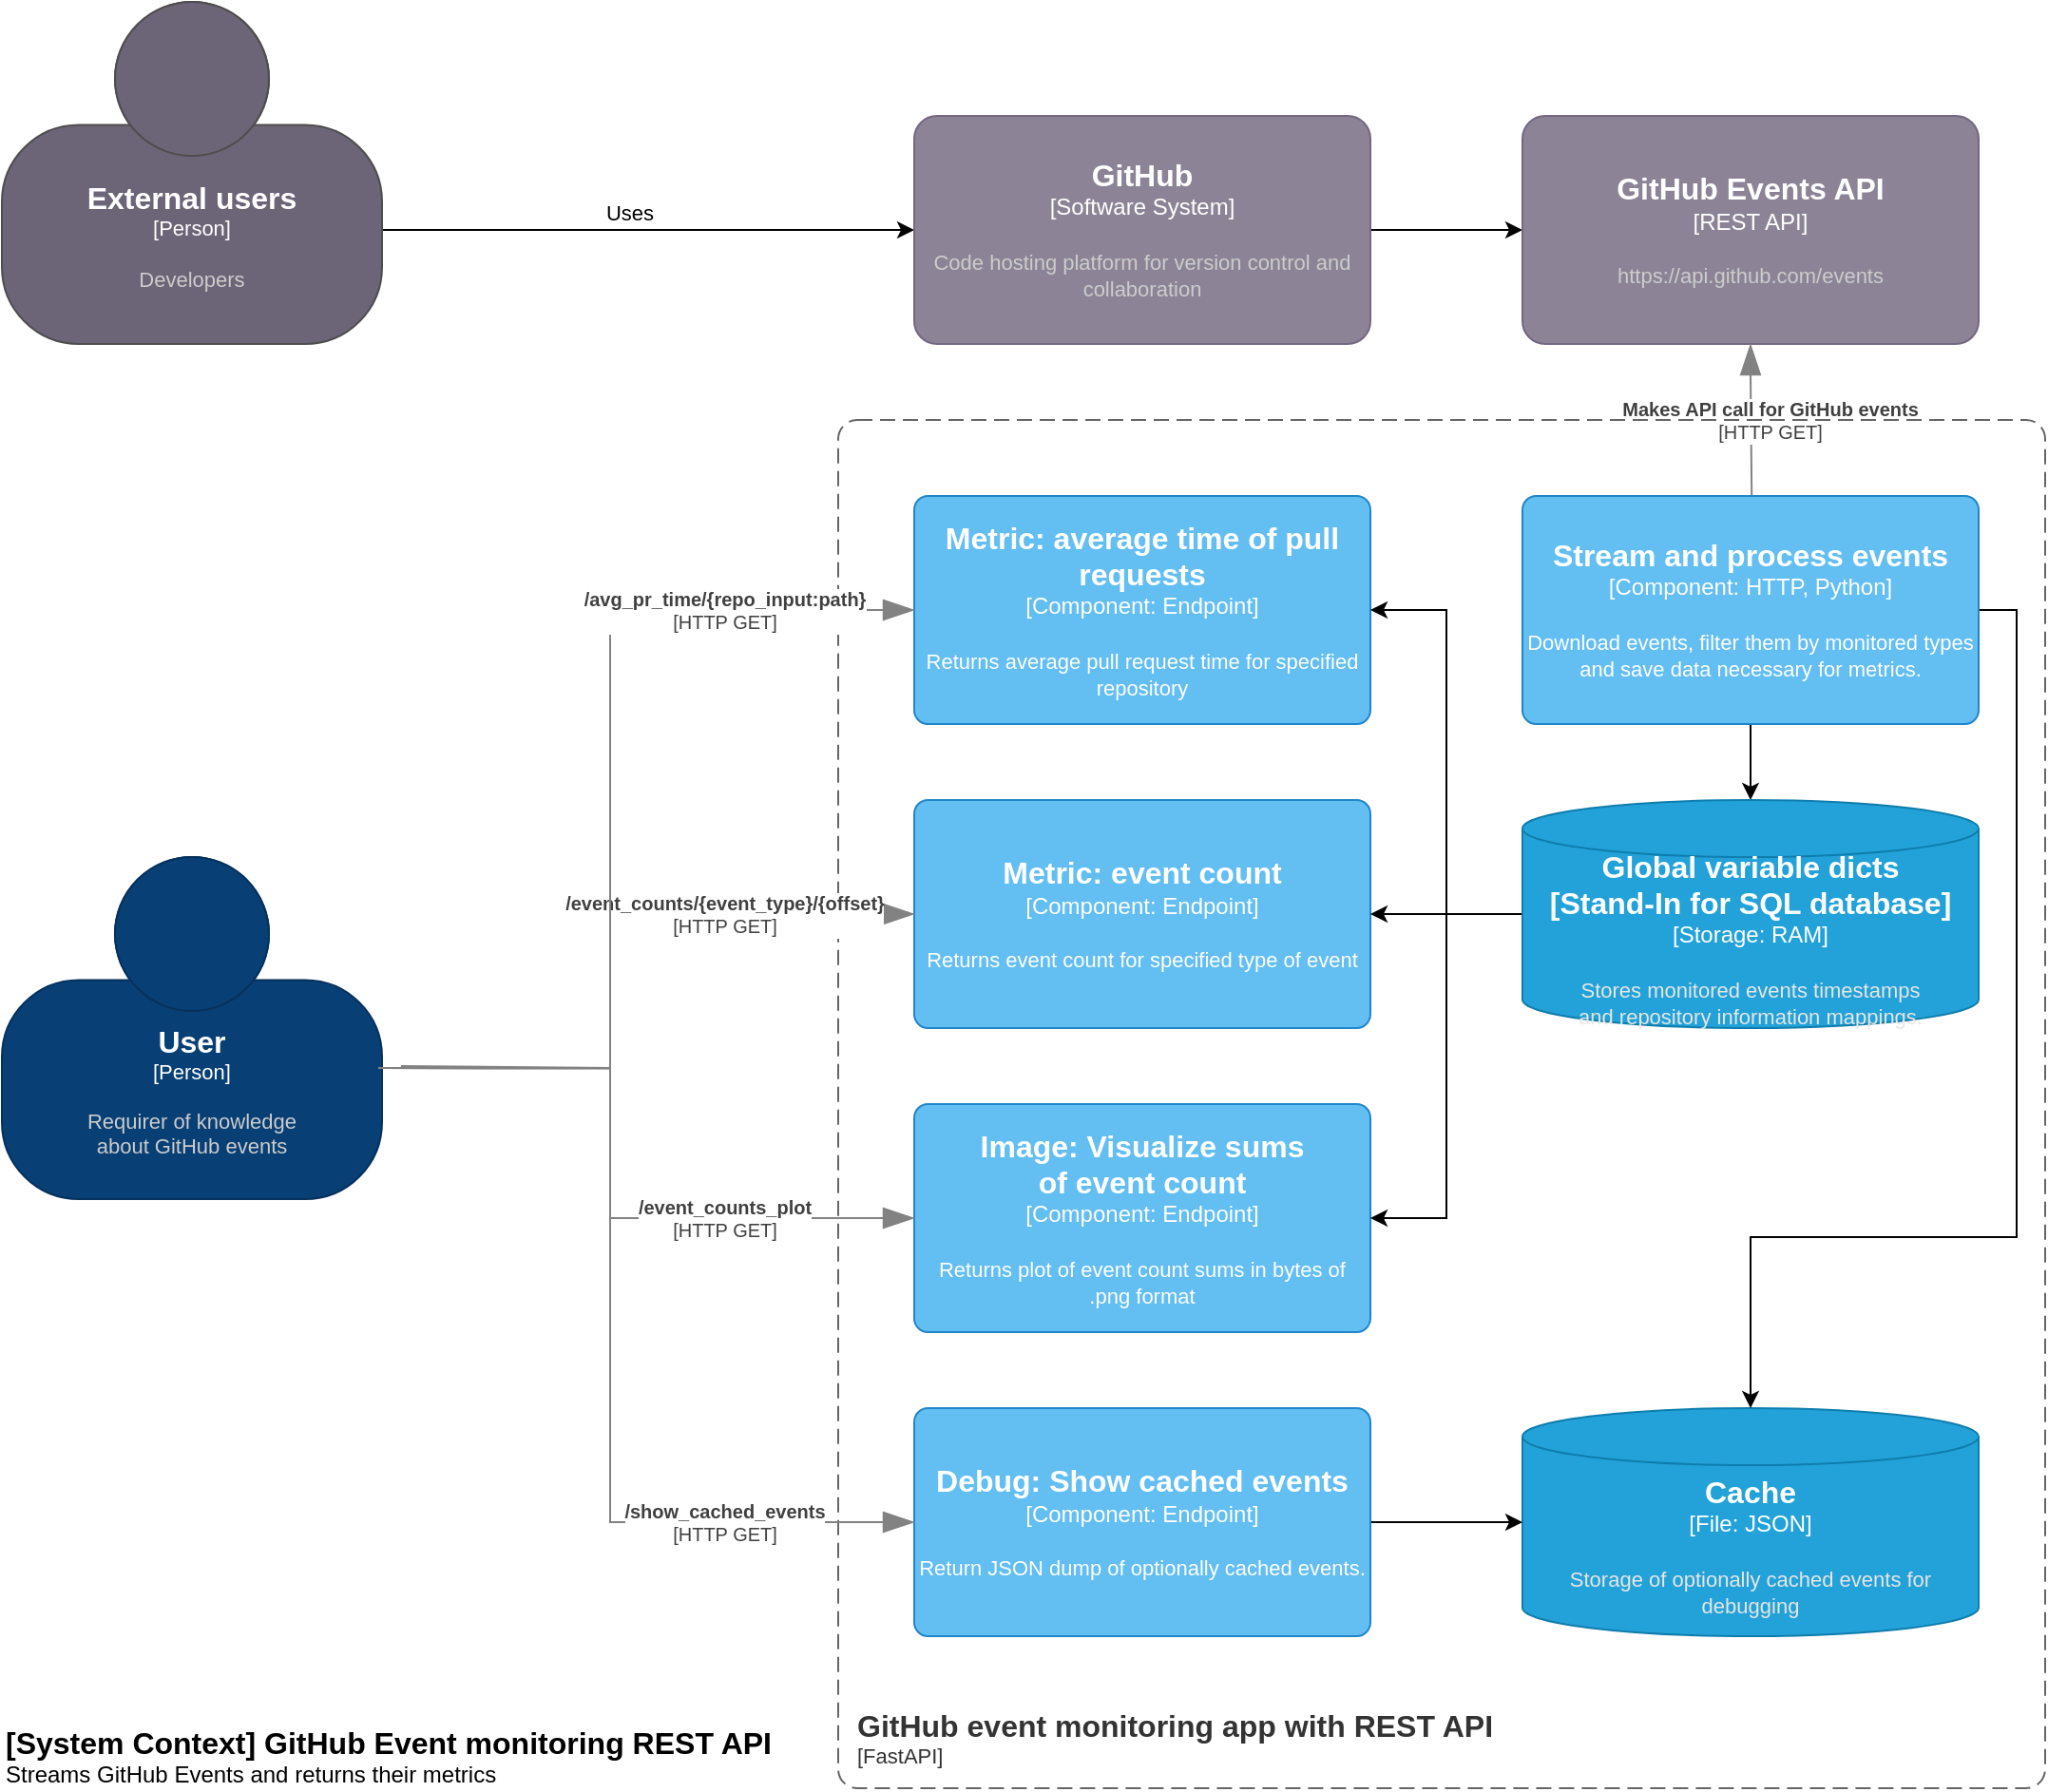 <mxfile version="21.6.8" type="device">
  <diagram name="Page-1" id="yAdaA4eNDe9w68n2MXUt">
    <mxGraphModel dx="2284" dy="751" grid="1" gridSize="10" guides="1" tooltips="1" connect="1" arrows="1" fold="1" page="1" pageScale="1" pageWidth="850" pageHeight="1100" math="0" shadow="0">
      <root>
        <mxCell id="0" />
        <mxCell id="1" parent="0" />
        <object placeholders="1" c4Name="User" c4Type="Person" c4Description="Requirer of knowledge&#xa;about GitHub events" label="&lt;font style=&quot;font-size: 16px&quot;&gt;&lt;b&gt;%c4Name%&lt;/b&gt;&lt;/font&gt;&lt;div&gt;[%c4Type%]&lt;/div&gt;&lt;br&gt;&lt;div&gt;&lt;font style=&quot;font-size: 11px&quot;&gt;&lt;font color=&quot;#cccccc&quot;&gt;%c4Description%&lt;/font&gt;&lt;/div&gt;" id="p6ehZu-bbjm6u-v6gzr4-1">
          <mxCell style="html=1;fontSize=11;dashed=0;whiteSpace=wrap;fillColor=#083F75;strokeColor=#06315C;fontColor=#ffffff;shape=mxgraph.c4.person2;align=center;metaEdit=1;points=[[0.5,0,0],[1,0.5,0],[1,0.75,0],[0.75,1,0],[0.5,1,0],[0.25,1,0],[0,0.75,0],[0,0.5,0]];resizable=0;" parent="1" vertex="1">
            <mxGeometry x="-440" y="630" width="200" height="180" as="geometry" />
          </mxCell>
        </object>
        <object placeholders="1" c4Name="[System Context] GitHub Event monitoring REST API" c4Type="ContainerScopeBoundary" c4Description="Streams GitHub Events and returns their metrics" label="&lt;font style=&quot;font-size: 16px&quot;&gt;&lt;b&gt;&lt;div style=&quot;text-align: left&quot;&gt;%c4Name%&lt;/div&gt;&lt;/b&gt;&lt;/font&gt;&lt;div style=&quot;text-align: left&quot;&gt;%c4Description%&lt;/div&gt;" id="p6ehZu-bbjm6u-v6gzr4-9">
          <mxCell style="text;html=1;strokeColor=none;fillColor=none;align=left;verticalAlign=top;whiteSpace=wrap;rounded=0;metaEdit=1;allowArrows=0;resizable=1;rotatable=0;connectable=0;recursiveResize=0;expand=0;pointerEvents=0;points=[[0.25,0,0],[0.5,0,0],[0.75,0,0],[1,0.25,0],[1,0.5,0],[1,0.75,0],[0.75,1,0],[0.5,1,0],[0.25,1,0],[0,0.75,0],[0,0.5,0],[0,0.25,0]];" parent="1" vertex="1">
            <mxGeometry x="-440" y="1080" width="410" height="40" as="geometry" />
          </mxCell>
        </object>
        <mxCell id="p6ehZu-bbjm6u-v6gzr4-12" style="edgeStyle=orthogonalEdgeStyle;rounded=0;orthogonalLoop=1;jettySize=auto;html=1;entryX=0;entryY=0.5;entryDx=0;entryDy=0;entryPerimeter=0;exitX=0.97;exitY=0.494;exitDx=0;exitDy=0;exitPerimeter=0;" parent="1" source="p6ehZu-bbjm6u-v6gzr4-10" target="p6ehZu-bbjm6u-v6gzr4-14" edge="1">
          <mxGeometry relative="1" as="geometry">
            <mxPoint x="400" y="75" as="targetPoint" />
            <mxPoint x="130" y="140" as="sourcePoint" />
            <Array as="points">
              <mxPoint x="-246" y="300" />
            </Array>
          </mxGeometry>
        </mxCell>
        <mxCell id="p6ehZu-bbjm6u-v6gzr4-13" value="Uses" style="edgeLabel;html=1;align=center;verticalAlign=middle;resizable=0;points=[];" parent="p6ehZu-bbjm6u-v6gzr4-12" vertex="1" connectable="0">
          <mxGeometry x="-0.2" relative="1" as="geometry">
            <mxPoint x="40" y="-9" as="offset" />
          </mxGeometry>
        </mxCell>
        <object placeholders="1" c4Name="External users" c4Type="Person" c4Description="Developers" label="&lt;font style=&quot;font-size: 16px&quot;&gt;&lt;b&gt;%c4Name%&lt;/b&gt;&lt;/font&gt;&lt;div&gt;[%c4Type%]&lt;/div&gt;&lt;br&gt;&lt;div&gt;&lt;font style=&quot;font-size: 11px&quot;&gt;&lt;font color=&quot;#cccccc&quot;&gt;%c4Description%&lt;/font&gt;&lt;/div&gt;" id="p6ehZu-bbjm6u-v6gzr4-10">
          <mxCell style="html=1;fontSize=11;dashed=0;whiteSpace=wrap;fillColor=#6C6477;strokeColor=#4D4D4D;fontColor=#ffffff;shape=mxgraph.c4.person2;align=center;metaEdit=1;points=[[0.5,0,0],[1,0.5,0],[1,0.75,0],[0.75,1,0],[0.5,1,0],[0.25,1,0],[0,0.75,0],[0,0.5,0]];resizable=0;" parent="1" vertex="1">
            <mxGeometry x="-440" y="180" width="200" height="180" as="geometry" />
          </mxCell>
        </object>
        <mxCell id="p6ehZu-bbjm6u-v6gzr4-28" style="edgeStyle=orthogonalEdgeStyle;rounded=0;orthogonalLoop=1;jettySize=auto;html=1;entryX=0;entryY=0.5;entryDx=0;entryDy=0;entryPerimeter=0;" parent="1" source="p6ehZu-bbjm6u-v6gzr4-14" target="p6ehZu-bbjm6u-v6gzr4-26" edge="1">
          <mxGeometry relative="1" as="geometry" />
        </mxCell>
        <object placeholders="1" c4Name="GitHub" c4Type="Software System" c4Description="Code hosting platform for version control and collaboration" label="&lt;font style=&quot;font-size: 16px&quot;&gt;&lt;b&gt;%c4Name%&lt;/b&gt;&lt;/font&gt;&lt;div&gt;[%c4Type%]&lt;/div&gt;&lt;br&gt;&lt;div&gt;&lt;font style=&quot;font-size: 11px&quot;&gt;&lt;font color=&quot;#cccccc&quot;&gt;%c4Description%&lt;/font&gt;&lt;/div&gt;" id="p6ehZu-bbjm6u-v6gzr4-14">
          <mxCell style="rounded=1;whiteSpace=wrap;html=1;labelBackgroundColor=none;fillColor=#8C8496;fontColor=#ffffff;align=center;arcSize=10;strokeColor=#736782;metaEdit=1;resizable=0;points=[[0.25,0,0],[0.5,0,0],[0.75,0,0],[1,0.25,0],[1,0.5,0],[1,0.75,0],[0.75,1,0],[0.5,1,0],[0.25,1,0],[0,0.75,0],[0,0.5,0],[0,0.25,0]];" parent="1" vertex="1">
            <mxGeometry x="40" y="240" width="240" height="120" as="geometry" />
          </mxCell>
        </object>
        <object placeholders="1" c4Name="GitHub Events API" c4Type="REST API" c4Description="https://api.github.com/events" label="&lt;font style=&quot;font-size: 16px&quot;&gt;&lt;b&gt;%c4Name%&lt;/b&gt;&lt;/font&gt;&lt;div&gt;[%c4Type%]&lt;/div&gt;&lt;br&gt;&lt;div&gt;&lt;font style=&quot;font-size: 11px&quot;&gt;&lt;font color=&quot;#cccccc&quot;&gt;%c4Description%&lt;/font&gt;&lt;/div&gt;" id="p6ehZu-bbjm6u-v6gzr4-26">
          <mxCell style="rounded=1;whiteSpace=wrap;html=1;labelBackgroundColor=none;fillColor=#8C8496;fontColor=#ffffff;align=center;arcSize=10;strokeColor=#736782;metaEdit=1;resizable=0;points=[[0.25,0,0],[0.5,0,0],[0.75,0,0],[1,0.25,0],[1,0.5,0],[1,0.75,0],[0.75,1,0],[0.5,1,0],[0.25,1,0],[0,0.75,0],[0,0.5,0],[0,0.25,0]];" parent="1" vertex="1">
            <mxGeometry x="360" y="240" width="240" height="120" as="geometry" />
          </mxCell>
        </object>
        <object placeholders="1" c4Type="Relationship" c4Technology="HTTP GET" c4Description="Makes API call for GitHub events" label="&lt;div style=&quot;text-align: left&quot;&gt;&lt;div style=&quot;text-align: center&quot;&gt;&lt;b&gt;%c4Description%&lt;/b&gt;&lt;/div&gt;&lt;div style=&quot;text-align: center&quot;&gt;[%c4Technology%]&lt;/div&gt;&lt;/div&gt;" id="p6ehZu-bbjm6u-v6gzr4-30">
          <mxCell style="endArrow=blockThin;html=1;fontSize=10;fontColor=#404040;strokeWidth=1;endFill=1;strokeColor=#828282;elbow=vertical;metaEdit=1;endSize=14;startSize=14;jumpStyle=arc;jumpSize=16;rounded=0;edgeStyle=orthogonalEdgeStyle;entryX=0.5;entryY=1;entryDx=0;entryDy=0;entryPerimeter=0;" parent="1" target="p6ehZu-bbjm6u-v6gzr4-26" edge="1">
            <mxGeometry x="0.347" y="-10" width="240" relative="1" as="geometry">
              <mxPoint x="479.5" y="480" as="sourcePoint" />
              <mxPoint x="479.5" y="360" as="targetPoint" />
              <Array as="points">
                <mxPoint x="481" y="480" />
                <mxPoint x="481" y="420" />
                <mxPoint x="480" y="420" />
                <mxPoint x="480" y="360" />
              </Array>
              <mxPoint as="offset" />
            </mxGeometry>
          </mxCell>
        </object>
        <object placeholders="1" c4Name="GitHub event monitoring app with REST API" c4Type="ContainerScopeBoundary" c4Application="FastAPI" label="&lt;font style=&quot;font-size: 16px&quot;&gt;&lt;b&gt;&lt;div style=&quot;text-align: left&quot;&gt;%c4Name%&lt;/div&gt;&lt;/b&gt;&lt;/font&gt;&lt;div style=&quot;text-align: left&quot;&gt;[%c4Application%]&lt;/div&gt;" id="p6ehZu-bbjm6u-v6gzr4-32">
          <mxCell style="rounded=1;fontSize=11;whiteSpace=wrap;html=1;dashed=1;arcSize=20;fillColor=none;strokeColor=#666666;fontColor=#333333;labelBackgroundColor=none;align=left;verticalAlign=bottom;labelBorderColor=none;spacingTop=0;spacing=10;dashPattern=8 4;metaEdit=1;rotatable=0;perimeter=rectanglePerimeter;noLabel=0;labelPadding=0;allowArrows=0;connectable=0;expand=0;recursiveResize=0;editable=1;pointerEvents=0;absoluteArcSize=1;points=[[0.25,0,0],[0.5,0,0],[0.75,0,0],[1,0.25,0],[1,0.5,0],[1,0.75,0],[0.75,1,0],[0.5,1,0],[0.25,1,0],[0,0.75,0],[0,0.5,0],[0,0.25,0]];" parent="1" vertex="1">
            <mxGeometry y="400" width="635" height="720" as="geometry" />
          </mxCell>
        </object>
        <object placeholders="1" c4Type="Cache" c4Container="File" c4Technology="JSON" c4Description="Storage of optionally cached events for debugging" label="&lt;font style=&quot;font-size: 16px&quot;&gt;&lt;b&gt;%c4Type%&lt;/b&gt;&lt;/font&gt;&lt;div&gt;[%c4Container%:&amp;nbsp;%c4Technology%]&lt;/div&gt;&lt;br&gt;&lt;div&gt;&lt;font style=&quot;font-size: 11px&quot;&gt;&lt;font color=&quot;#E6E6E6&quot;&gt;%c4Description%&lt;/font&gt;&lt;/div&gt;" id="p6ehZu-bbjm6u-v6gzr4-33">
          <mxCell style="shape=cylinder3;size=15;whiteSpace=wrap;html=1;boundedLbl=1;rounded=0;labelBackgroundColor=none;fillColor=#23A2D9;fontSize=12;fontColor=#ffffff;align=center;strokeColor=#0E7DAD;metaEdit=1;points=[[0.5,0,0],[1,0.25,0],[1,0.5,0],[1,0.75,0],[0.5,1,0],[0,0.75,0],[0,0.5,0],[0,0.25,0]];resizable=0;" parent="1" vertex="1">
            <mxGeometry x="360" y="920" width="240" height="120" as="geometry" />
          </mxCell>
        </object>
        <object placeholders="1" c4Name="Metric: event count" c4Type="Component" c4Technology="Endpoint" c4Description="Returns event count for specified type of event" label="&lt;font style=&quot;font-size: 16px&quot;&gt;&lt;b&gt;%c4Name%&lt;/b&gt;&lt;/font&gt;&lt;div&gt;[%c4Type%: %c4Technology%]&lt;/div&gt;&lt;br&gt;&lt;div&gt;&lt;font style=&quot;font-size: 11px&quot;&gt;%c4Description%&lt;/font&gt;&lt;/div&gt;" id="p6ehZu-bbjm6u-v6gzr4-36">
          <mxCell style="rounded=1;whiteSpace=wrap;html=1;labelBackgroundColor=none;fillColor=#63BEF2;fontColor=#ffffff;align=center;arcSize=6;strokeColor=#2086C9;metaEdit=1;resizable=0;points=[[0.25,0,0],[0.5,0,0],[0.75,0,0],[1,0.25,0],[1,0.5,0],[1,0.75,0],[0.75,1,0],[0.5,1,0],[0.25,1,0],[0,0.75,0],[0,0.5,0],[0,0.25,0]];" parent="1" vertex="1">
            <mxGeometry x="40" y="600" width="240" height="120" as="geometry" />
          </mxCell>
        </object>
        <object placeholders="1" c4Name="Image: Visualize sums&#xa; of event count" c4Type="Component" c4Technology="Endpoint" c4Description="Returns plot of event count sums in bytes of .png format" label="&lt;font style=&quot;font-size: 16px&quot;&gt;&lt;b&gt;%c4Name%&lt;/b&gt;&lt;/font&gt;&lt;div&gt;[%c4Type%: %c4Technology%]&lt;/div&gt;&lt;br&gt;&lt;div&gt;&lt;font style=&quot;font-size: 11px&quot;&gt;%c4Description%&lt;/font&gt;&lt;/div&gt;" id="p6ehZu-bbjm6u-v6gzr4-37">
          <mxCell style="rounded=1;whiteSpace=wrap;html=1;labelBackgroundColor=none;fillColor=#63BEF2;fontColor=#ffffff;align=center;arcSize=6;strokeColor=#2086C9;metaEdit=1;resizable=0;points=[[0.25,0,0],[0.5,0,0],[0.75,0,0],[1,0.25,0],[1,0.5,0],[1,0.75,0],[0.75,1,0],[0.5,1,0],[0.25,1,0],[0,0.75,0],[0,0.5,0],[0,0.25,0]];" parent="1" vertex="1">
            <mxGeometry x="40" y="760" width="240" height="120" as="geometry" />
          </mxCell>
        </object>
        <object placeholders="1" c4Name="Metric: average time of pull requests" c4Type="Component" c4Technology="Endpoint" c4Description="Returns average pull request time for specified repository" label="&lt;font style=&quot;font-size: 16px&quot;&gt;&lt;b&gt;%c4Name%&lt;/b&gt;&lt;/font&gt;&lt;div&gt;[%c4Type%: %c4Technology%]&lt;/div&gt;&lt;br&gt;&lt;div&gt;&lt;font style=&quot;font-size: 11px&quot;&gt;%c4Description%&lt;/font&gt;&lt;/div&gt;" id="p6ehZu-bbjm6u-v6gzr4-35">
          <mxCell style="rounded=1;whiteSpace=wrap;html=1;labelBackgroundColor=none;fillColor=#63BEF2;fontColor=#ffffff;align=center;arcSize=6;strokeColor=#2086C9;metaEdit=1;resizable=0;points=[[0.25,0,0],[0.5,0,0],[0.75,0,0],[1,0.25,0],[1,0.5,0],[1,0.75,0],[0.75,1,0],[0.5,1,0],[0.25,1,0],[0,0.75,0],[0,0.5,0],[0,0.25,0]];" parent="1" vertex="1">
            <mxGeometry x="40" y="440" width="240" height="120" as="geometry" />
          </mxCell>
        </object>
        <mxCell id="p6ehZu-bbjm6u-v6gzr4-49" value="" style="edgeStyle=orthogonalEdgeStyle;rounded=0;orthogonalLoop=1;jettySize=auto;html=1;" parent="1" source="p6ehZu-bbjm6u-v6gzr4-40" target="p6ehZu-bbjm6u-v6gzr4-33" edge="1">
          <mxGeometry relative="1" as="geometry" />
        </mxCell>
        <object placeholders="1" c4Name="Debug: Show cached events" c4Type="Component" c4Technology="Endpoint" c4Description="Return JSON dump of optionally cached events." label="&lt;font style=&quot;font-size: 16px&quot;&gt;&lt;b&gt;%c4Name%&lt;/b&gt;&lt;/font&gt;&lt;div&gt;[%c4Type%: %c4Technology%]&lt;/div&gt;&lt;br&gt;&lt;div&gt;&lt;font style=&quot;font-size: 11px&quot;&gt;%c4Description%&lt;/font&gt;&lt;/div&gt;" id="p6ehZu-bbjm6u-v6gzr4-40">
          <mxCell style="rounded=1;whiteSpace=wrap;html=1;labelBackgroundColor=none;fillColor=#63BEF2;fontColor=#ffffff;align=center;arcSize=6;strokeColor=#2086C9;metaEdit=1;resizable=0;points=[[0.25,0,0],[0.5,0,0],[0.75,0,0],[1,0.25,0],[1,0.5,0],[1,0.75,0],[0.75,1,0],[0.5,1,0],[0.25,1,0],[0,0.75,0],[0,0.5,0],[0,0.25,0]];" parent="1" vertex="1">
            <mxGeometry x="40" y="920" width="240" height="120" as="geometry" />
          </mxCell>
        </object>
        <mxCell id="PkeRpQUN7F6YkuOKjM54-3" style="edgeStyle=orthogonalEdgeStyle;rounded=0;orthogonalLoop=1;jettySize=auto;html=1;" edge="1" parent="1" source="p6ehZu-bbjm6u-v6gzr4-41">
          <mxGeometry relative="1" as="geometry">
            <mxPoint x="480" y="600" as="targetPoint" />
          </mxGeometry>
        </mxCell>
        <mxCell id="PkeRpQUN7F6YkuOKjM54-4" style="edgeStyle=orthogonalEdgeStyle;rounded=0;orthogonalLoop=1;jettySize=auto;html=1;exitX=1;exitY=0.5;exitDx=0;exitDy=0;exitPerimeter=0;" edge="1" parent="1" source="p6ehZu-bbjm6u-v6gzr4-41" target="p6ehZu-bbjm6u-v6gzr4-33">
          <mxGeometry relative="1" as="geometry">
            <Array as="points">
              <mxPoint x="620" y="500" />
              <mxPoint x="620" y="830" />
              <mxPoint x="480" y="830" />
            </Array>
          </mxGeometry>
        </mxCell>
        <object placeholders="1" c4Name="Stream and process events" c4Type="Component" c4Technology="HTTP, Python" c4Description="Download events, filter them by monitored types and save data necessary for metrics." label="&lt;font style=&quot;font-size: 16px&quot;&gt;&lt;b&gt;%c4Name%&lt;/b&gt;&lt;/font&gt;&lt;div&gt;[%c4Type%: %c4Technology%]&lt;/div&gt;&lt;br&gt;&lt;div&gt;&lt;font style=&quot;font-size: 11px&quot;&gt;%c4Description%&lt;/font&gt;&lt;/div&gt;" id="p6ehZu-bbjm6u-v6gzr4-41">
          <mxCell style="rounded=1;whiteSpace=wrap;html=1;labelBackgroundColor=none;fillColor=#63BEF2;fontColor=#ffffff;align=center;arcSize=6;strokeColor=#2086C9;metaEdit=1;resizable=0;points=[[0.25,0,0],[0.5,0,0],[0.75,0,0],[1,0.25,0],[1,0.5,0],[1,0.75,0],[0.75,1,0],[0.5,1,0],[0.25,1,0],[0,0.75,0],[0,0.5,0],[0,0.25,0]];" parent="1" vertex="1">
            <mxGeometry x="360" y="440" width="240" height="120" as="geometry" />
          </mxCell>
        </object>
        <object placeholders="1" c4Type="Relationship" c4Technology="HTTP GET" c4Description="/event_counts/{event_type}/{offset}" label="&lt;div style=&quot;text-align: left&quot;&gt;&lt;div style=&quot;text-align: center&quot;&gt;&lt;b&gt;%c4Description%&lt;/b&gt;&lt;/div&gt;&lt;div style=&quot;text-align: center&quot;&gt;[%c4Technology%]&lt;/div&gt;&lt;/div&gt;" id="p6ehZu-bbjm6u-v6gzr4-52">
          <mxCell style="endArrow=blockThin;html=1;fontSize=10;fontColor=#404040;strokeWidth=1;endFill=1;strokeColor=#828282;elbow=vertical;metaEdit=1;endSize=14;startSize=14;jumpStyle=arc;jumpSize=16;rounded=0;edgeStyle=orthogonalEdgeStyle;exitX=1;exitY=0.617;exitDx=0;exitDy=0;exitPerimeter=0;entryX=0;entryY=0.5;entryDx=0;entryDy=0;entryPerimeter=0;" parent="1" source="p6ehZu-bbjm6u-v6gzr4-1" target="p6ehZu-bbjm6u-v6gzr4-36" edge="1">
            <mxGeometry x="0.446" width="240" relative="1" as="geometry">
              <mxPoint x="80" y="710" as="sourcePoint" />
              <mxPoint x="320" y="710" as="targetPoint" />
              <Array as="points">
                <mxPoint x="-120" y="741" />
                <mxPoint x="-120" y="660" />
              </Array>
              <mxPoint as="offset" />
            </mxGeometry>
          </mxCell>
        </object>
        <object placeholders="1" c4Type="Relationship" c4Technology="HTTP GET" c4Description="/avg_pr_time/{repo_input:path}" label="&lt;div style=&quot;text-align: left&quot;&gt;&lt;div style=&quot;text-align: center&quot;&gt;&lt;b&gt;%c4Description%&lt;/b&gt;&lt;/div&gt;&lt;div style=&quot;text-align: center&quot;&gt;[%c4Technology%]&lt;/div&gt;&lt;/div&gt;" id="p6ehZu-bbjm6u-v6gzr4-54">
          <mxCell style="endArrow=blockThin;html=1;fontSize=10;fontColor=#404040;strokeWidth=1;endFill=1;strokeColor=#828282;elbow=vertical;metaEdit=1;endSize=14;startSize=14;jumpStyle=arc;jumpSize=16;rounded=0;edgeStyle=orthogonalEdgeStyle;exitX=1;exitY=0.617;exitDx=0;exitDy=0;exitPerimeter=0;entryX=0;entryY=0.5;entryDx=0;entryDy=0;entryPerimeter=0;" parent="1" source="p6ehZu-bbjm6u-v6gzr4-1" target="p6ehZu-bbjm6u-v6gzr4-35" edge="1">
            <mxGeometry x="0.616" width="240" relative="1" as="geometry">
              <mxPoint x="80" y="710" as="sourcePoint" />
              <mxPoint x="320" y="710" as="targetPoint" />
              <Array as="points">
                <mxPoint x="-120" y="741" />
                <mxPoint x="-120" y="500" />
              </Array>
              <mxPoint as="offset" />
            </mxGeometry>
          </mxCell>
        </object>
        <object placeholders="1" c4Type="Relationship" c4Technology="HTTP GET" c4Description="/event_counts_plot" label="&lt;div style=&quot;text-align: left&quot;&gt;&lt;div style=&quot;text-align: center&quot;&gt;&lt;b&gt;%c4Description%&lt;/b&gt;&lt;/div&gt;&lt;div style=&quot;text-align: center&quot;&gt;[%c4Technology%]&lt;/div&gt;&lt;/div&gt;" id="p6ehZu-bbjm6u-v6gzr4-55">
          <mxCell style="endArrow=blockThin;html=1;fontSize=10;fontColor=#404040;strokeWidth=1;endFill=1;strokeColor=#828282;elbow=vertical;metaEdit=1;endSize=14;startSize=14;jumpStyle=arc;jumpSize=16;rounded=0;edgeStyle=orthogonalEdgeStyle;exitX=0.99;exitY=0.617;exitDx=0;exitDy=0;exitPerimeter=0;entryX=0;entryY=0.5;entryDx=0;entryDy=0;entryPerimeter=0;" parent="1" source="p6ehZu-bbjm6u-v6gzr4-1" target="p6ehZu-bbjm6u-v6gzr4-37" edge="1">
            <mxGeometry x="0.446" width="240" relative="1" as="geometry">
              <mxPoint x="80" y="710" as="sourcePoint" />
              <mxPoint x="320" y="710" as="targetPoint" />
              <Array as="points">
                <mxPoint x="-120" y="741" />
                <mxPoint x="-120" y="820" />
              </Array>
              <mxPoint as="offset" />
            </mxGeometry>
          </mxCell>
        </object>
        <object placeholders="1" c4Type="Relationship" c4Technology="HTTP GET" c4Description="/show_cached_events" label="&lt;div style=&quot;text-align: left&quot;&gt;&lt;div style=&quot;text-align: center&quot;&gt;&lt;b&gt;%c4Description%&lt;/b&gt;&lt;/div&gt;&lt;div style=&quot;text-align: center&quot;&gt;[%c4Technology%]&lt;/div&gt;&lt;/div&gt;" id="p6ehZu-bbjm6u-v6gzr4-56">
          <mxCell style="endArrow=blockThin;html=1;fontSize=10;fontColor=#404040;strokeWidth=1;endFill=1;strokeColor=#828282;elbow=vertical;metaEdit=1;endSize=14;startSize=14;jumpStyle=arc;jumpSize=16;rounded=0;edgeStyle=orthogonalEdgeStyle;entryX=0;entryY=0.5;entryDx=0;entryDy=0;entryPerimeter=0;" parent="1" target="p6ehZu-bbjm6u-v6gzr4-40" edge="1">
            <mxGeometry x="0.608" width="240" relative="1" as="geometry">
              <mxPoint x="-230" y="740" as="sourcePoint" />
              <mxPoint x="320" y="710" as="targetPoint" />
              <Array as="points">
                <mxPoint x="-230" y="741" />
                <mxPoint x="-120" y="741" />
                <mxPoint x="-120" y="980" />
              </Array>
              <mxPoint as="offset" />
            </mxGeometry>
          </mxCell>
        </object>
        <mxCell id="PkeRpQUN7F6YkuOKjM54-2" style="edgeStyle=orthogonalEdgeStyle;rounded=0;orthogonalLoop=1;jettySize=auto;html=1;entryX=1;entryY=0.5;entryDx=0;entryDy=0;entryPerimeter=0;" edge="1" parent="1" source="PkeRpQUN7F6YkuOKjM54-1" target="p6ehZu-bbjm6u-v6gzr4-36">
          <mxGeometry relative="1" as="geometry" />
        </mxCell>
        <mxCell id="PkeRpQUN7F6YkuOKjM54-5" style="edgeStyle=orthogonalEdgeStyle;rounded=0;orthogonalLoop=1;jettySize=auto;html=1;entryX=1;entryY=0.5;entryDx=0;entryDy=0;entryPerimeter=0;" edge="1" parent="1" source="PkeRpQUN7F6YkuOKjM54-1" target="p6ehZu-bbjm6u-v6gzr4-35">
          <mxGeometry relative="1" as="geometry" />
        </mxCell>
        <mxCell id="PkeRpQUN7F6YkuOKjM54-6" style="edgeStyle=orthogonalEdgeStyle;rounded=0;orthogonalLoop=1;jettySize=auto;html=1;exitX=0;exitY=0.5;exitDx=0;exitDy=0;exitPerimeter=0;entryX=1;entryY=0.5;entryDx=0;entryDy=0;entryPerimeter=0;" edge="1" parent="1" source="PkeRpQUN7F6YkuOKjM54-1" target="p6ehZu-bbjm6u-v6gzr4-37">
          <mxGeometry relative="1" as="geometry" />
        </mxCell>
        <object placeholders="1" c4Type="Global variable dicts&#xa;[Stand-In for SQL database]" c4Container="Storage" c4Technology="RAM" c4Description="Stores monitored events timestamps&#xa;and repository information mappings. " label="&lt;font style=&quot;font-size: 16px&quot;&gt;&lt;b&gt;%c4Type%&lt;/b&gt;&lt;/font&gt;&lt;div&gt;[%c4Container%:&amp;nbsp;%c4Technology%]&lt;/div&gt;&lt;br&gt;&lt;div&gt;&lt;font style=&quot;font-size: 11px&quot;&gt;&lt;font color=&quot;#E6E6E6&quot;&gt;%c4Description%&lt;/font&gt;&lt;/div&gt;" id="PkeRpQUN7F6YkuOKjM54-1">
          <mxCell style="shape=cylinder3;size=15;whiteSpace=wrap;html=1;boundedLbl=1;rounded=0;labelBackgroundColor=none;fillColor=#23A2D9;fontSize=12;fontColor=#ffffff;align=center;strokeColor=#0E7DAD;metaEdit=1;points=[[0.5,0,0],[1,0.25,0],[1,0.5,0],[1,0.75,0],[0.5,1,0],[0,0.75,0],[0,0.5,0],[0,0.25,0]];resizable=0;" vertex="1" parent="1">
            <mxGeometry x="360" y="600" width="240" height="120" as="geometry" />
          </mxCell>
        </object>
      </root>
    </mxGraphModel>
  </diagram>
</mxfile>
